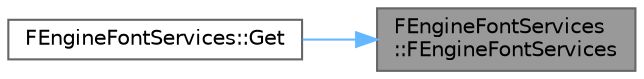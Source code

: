 digraph "FEngineFontServices::FEngineFontServices"
{
 // INTERACTIVE_SVG=YES
 // LATEX_PDF_SIZE
  bgcolor="transparent";
  edge [fontname=Helvetica,fontsize=10,labelfontname=Helvetica,labelfontsize=10];
  node [fontname=Helvetica,fontsize=10,shape=box,height=0.2,width=0.4];
  rankdir="RL";
  Node1 [id="Node000001",label="FEngineFontServices\l::FEngineFontServices",height=0.2,width=0.4,color="gray40", fillcolor="grey60", style="filled", fontcolor="black",tooltip="Constructor - must be called from the game thread."];
  Node1 -> Node2 [id="edge1_Node000001_Node000002",dir="back",color="steelblue1",style="solid",tooltip=" "];
  Node2 [id="Node000002",label="FEngineFontServices::Get",height=0.2,width=0.4,color="grey40", fillcolor="white", style="filled",URL="$d7/d37/classFEngineFontServices.html#a8d558ad64ea3a46e9d670d0179ea7e2b",tooltip="Get the singular instance of this class."];
}
